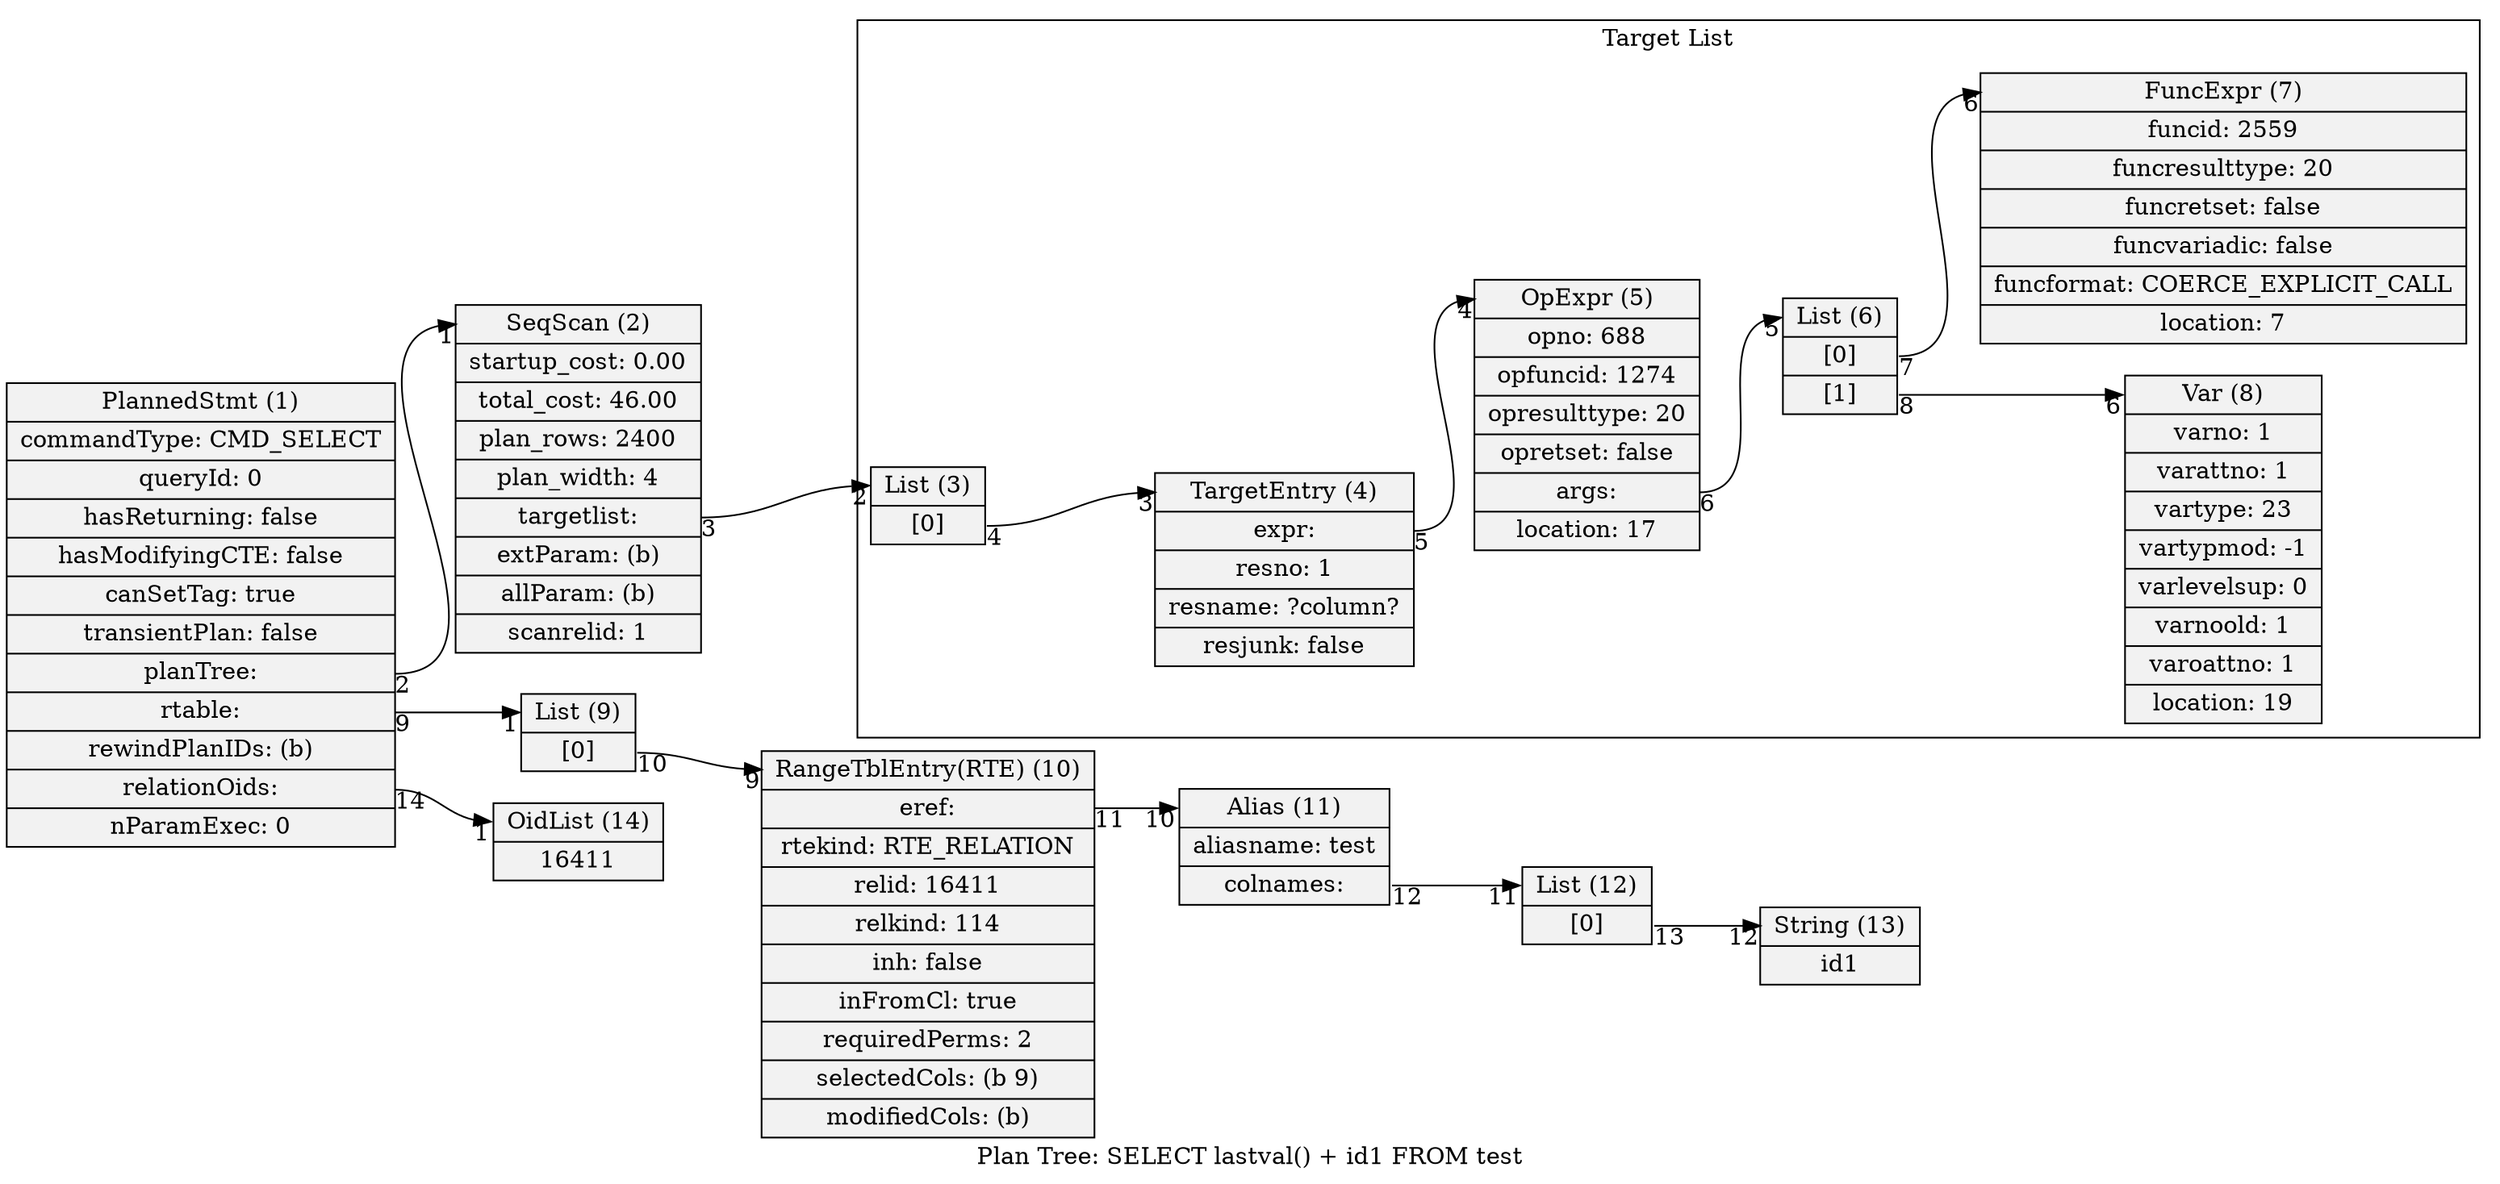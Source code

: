 digraph {
graph [rankdir = "LR", label = "Plan Tree: SELECT lastval() + id1 FROM test"]
node  [shape=record,style=filled,fillcolor=gray95]
edge  [arrowtail=empty]
11[label = "<head> Alias (11)|aliasname: test|<colnames> colnames: "]
13[label = "<head> String (13)|id1"]
12[label = "<head> List (12)|<1> [0]"]
2[label = "<head> SeqScan (2)|startup_cost: 0.00|total_cost: 46.00|plan_rows: 2400|plan_width: 4|<targetlist> targetlist: |extParam: (b)|allParam: (b)|scanrelid: 1"]
10[label = "<head> RangeTblEntry(RTE) (10)|<eref> eref: |rtekind: RTE_RELATION|relid: 16411|relkind: 114|inh: false|inFromCl: true|requiredPerms: 2|selectedCols: (b 9)|modifiedCols: (b)"]
9[label = "<head> List (9)|<1> [0]"]
14[label = "<head> OidList (14)|16411 "]
1[label = "<head> PlannedStmt (1)|commandType: CMD_SELECT|queryId: 0|hasReturning: false|hasModifyingCTE: false|canSetTag: true|transientPlan: false|<planTree> planTree: |<rtable> rtable: |rewindPlanIDs: (b)|<relationOids> relationOids: |nParamExec: 0"]

11:colnames -> 12:head [headlabel = "11", taillabel = "12"]
12:1 -> 13:head [headlabel = "12", taillabel = "13"]
2:targetlist -> 3:head [headlabel = "2", taillabel = "3"]
10:eref -> 11:head [headlabel = "10", taillabel = "11"]
9:1 -> 10:head [headlabel = "9", taillabel = "10"]
1:planTree -> 2:head [headlabel = "1", taillabel = "2"]
1:rtable -> 9:head [headlabel = "1", taillabel = "9"]
1:relationOids -> 14:head [headlabel = "1", taillabel = "14"]

subgraph cluster_0 {
	label = "Target List";
	4[label = "<head> TargetEntry (4)|<expr> expr: |resno: 1|resname: ?column?|resjunk: false"]
	7[label = "<head> FuncExpr (7)|funcid: 2559|funcresulttype: 20|funcretset: false|funcvariadic: false|funcformat: COERCE_EXPLICIT_CALL|location: 7"]
	6[label = "<head> List (6)|<1> [0]|<2> [1]"]
	8[label = "<head> Var (8)|varno: 1|varattno: 1|vartype: 23|vartypmod: -1|varlevelsup: 0|varnoold: 1|varoattno: 1|location: 19"]
	5[label = "<head> OpExpr (5)|opno: 688|opfuncid: 1274|opresulttype: 20|opretset: false|<args> args: |location: 17"]
	3[label = "<head> List (3)|<1> [0]"]

	4:expr -> 5:head [headlabel = "4", taillabel = "5"]
	6:1 -> 7:head [headlabel = "6", taillabel = "7"]
	6:2 -> 8:head [headlabel = "6", taillabel = "8"]
	5:args -> 6:head [headlabel = "5", taillabel = "6"]
	3:1 -> 4:head [headlabel = "3", taillabel = "4"]
}

}

